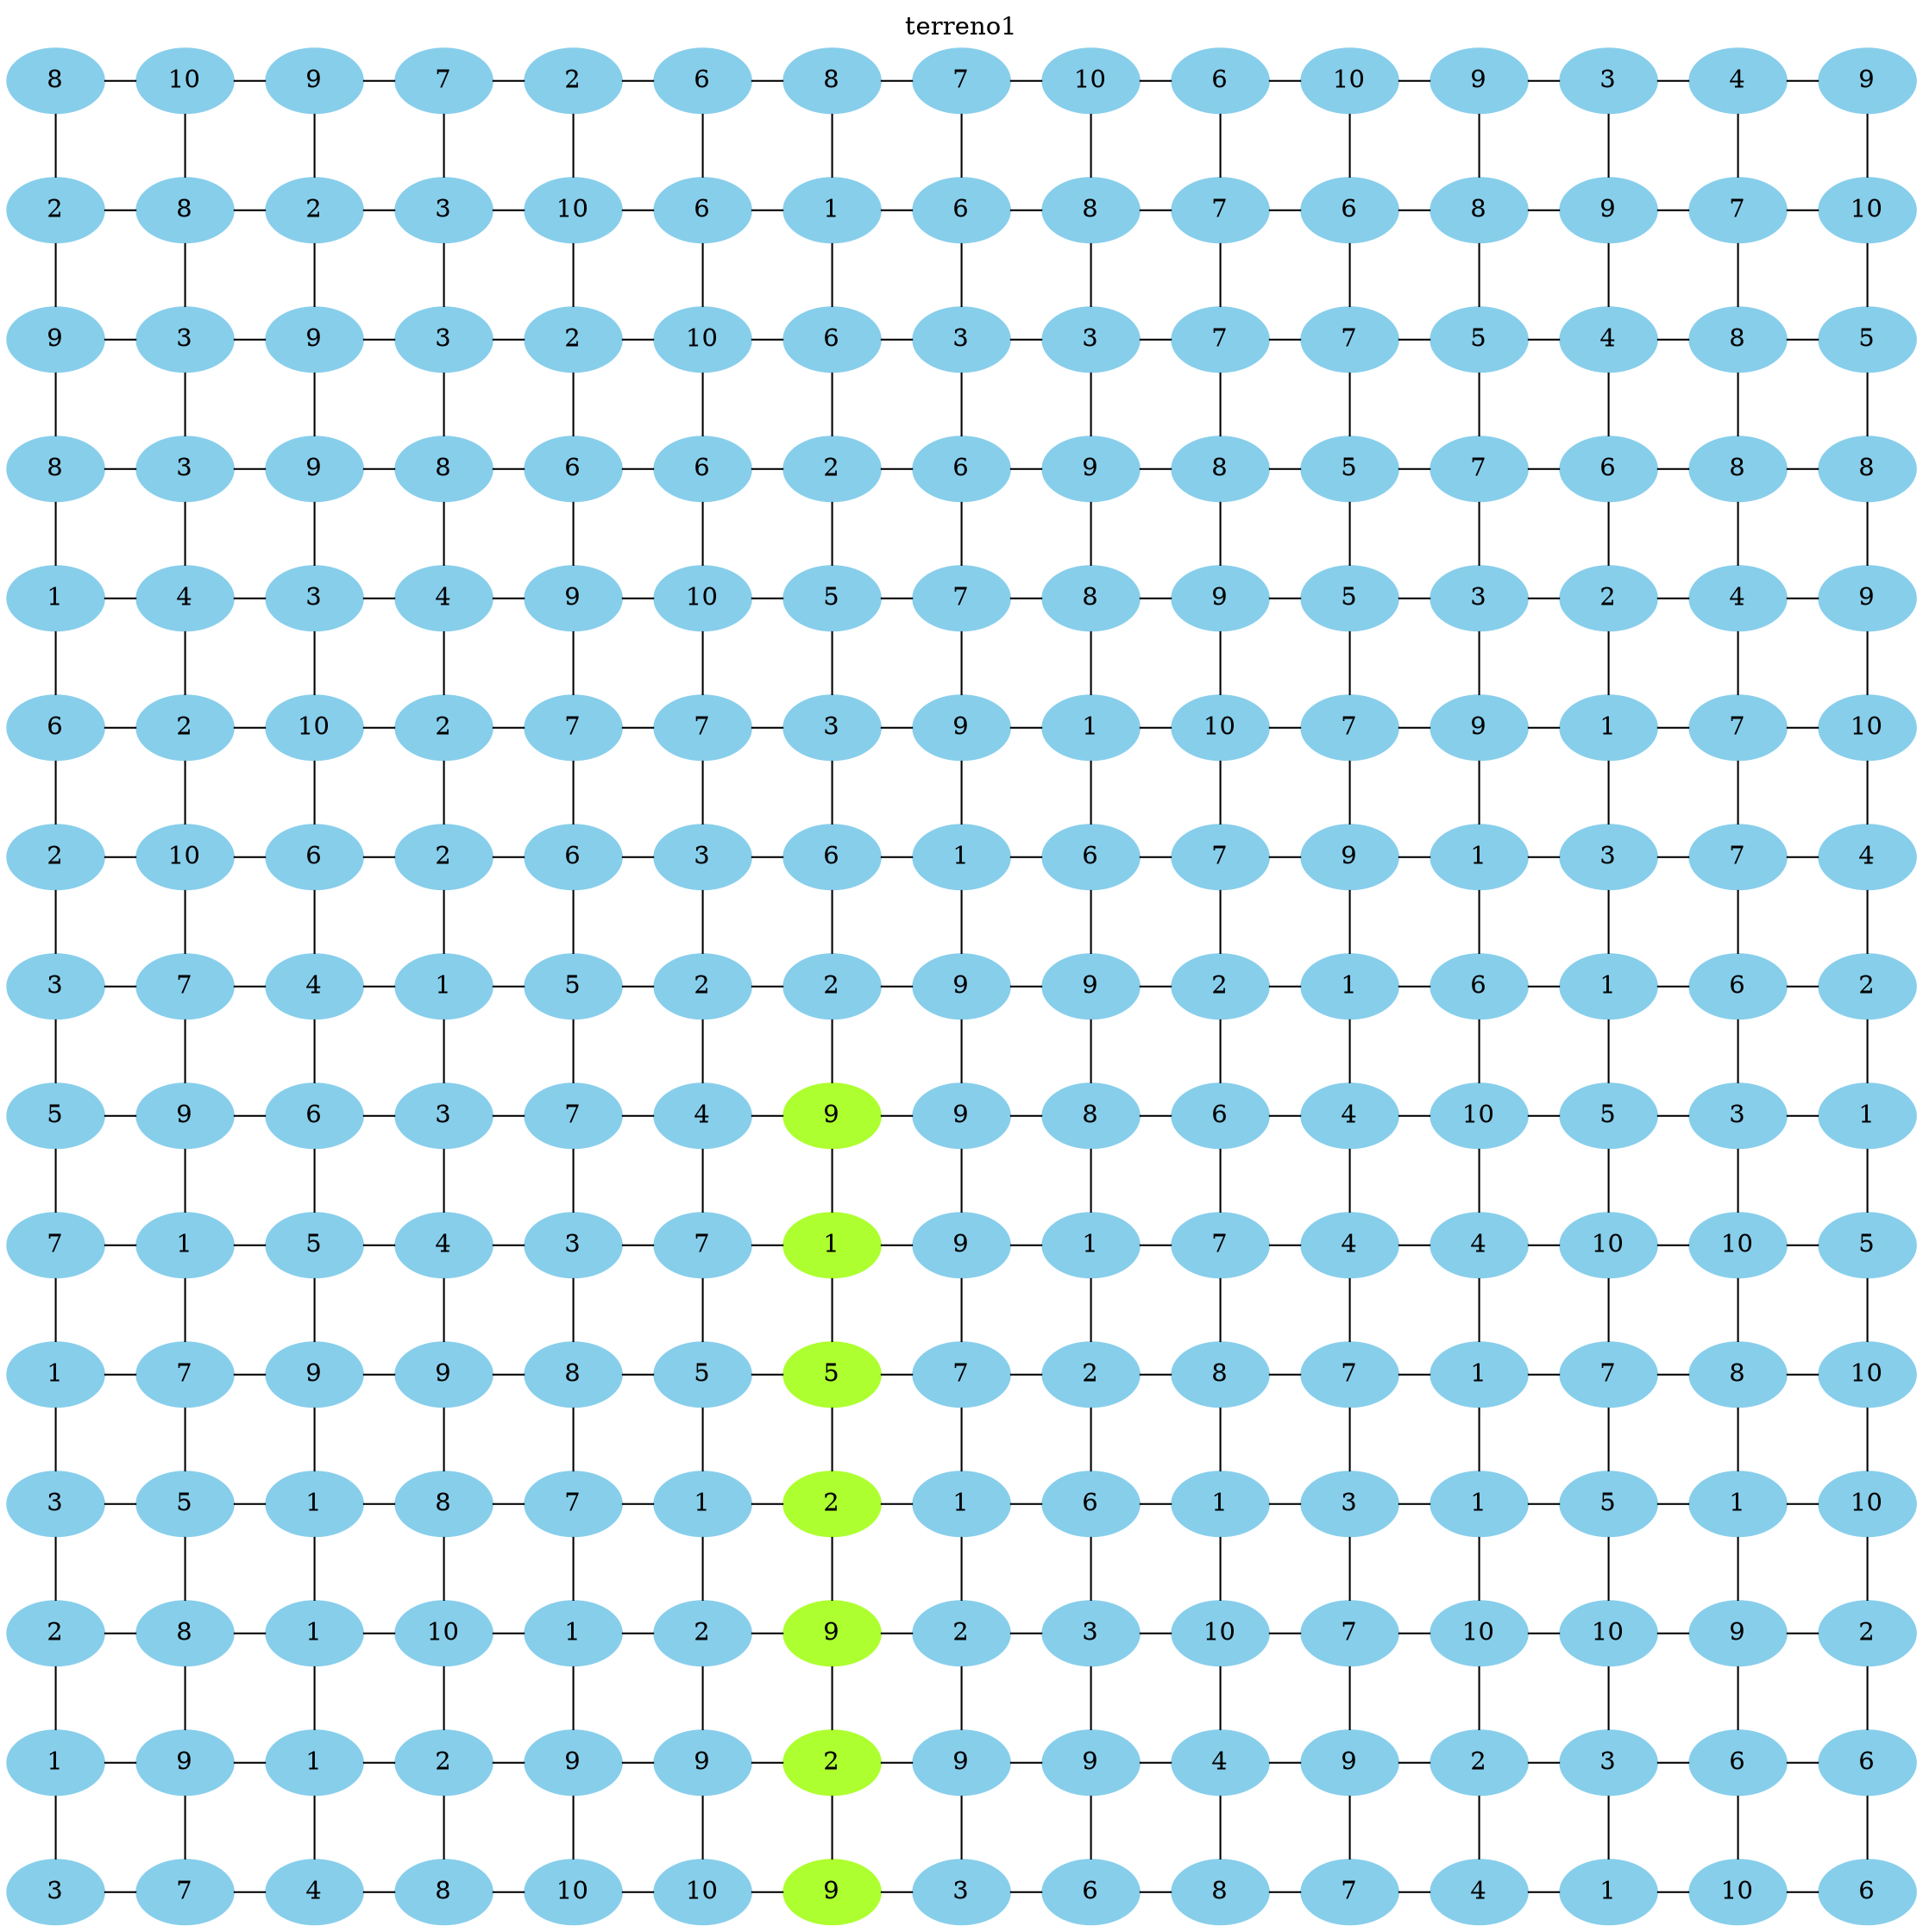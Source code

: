 
    graph grid{
	layout=dot
	labelloc = "t"
	node [shape=ellipse]
	// arbitrary path on rigid grid

	edge [weight=1500 color=black]
    nodo1[color=skyblue style=filled label="8"]
nodo2[color=skyblue style=filled label="2"]
nodo3[color=skyblue style=filled label="9"]
nodo4[color=skyblue style=filled label="8"]
nodo5[color=skyblue style=filled label="1"]
nodo6[color=skyblue style=filled label="6"]
nodo7[color=skyblue style=filled label="2"]
nodo8[color=skyblue style=filled label="3"]
nodo9[color=skyblue style=filled label="5"]
nodo10[color=skyblue style=filled label="7"]
nodo11[color=skyblue style=filled label="1"]
nodo12[color=skyblue style=filled label="3"]
nodo13[color=skyblue style=filled label="2"]
nodo14[color=skyblue style=filled label="1"]
nodo15[color=skyblue style=filled label="3"]
nodo16[color=skyblue style=filled label="10"]
nodo17[color=skyblue style=filled label="8"]
nodo18[color=skyblue style=filled label="3"]
nodo19[color=skyblue style=filled label="3"]
nodo20[color=skyblue style=filled label="4"]
nodo21[color=skyblue style=filled label="2"]
nodo22[color=skyblue style=filled label="10"]
nodo23[color=skyblue style=filled label="7"]
nodo24[color=skyblue style=filled label="9"]
nodo25[color=skyblue style=filled label="1"]
nodo26[color=skyblue style=filled label="7"]
nodo27[color=skyblue style=filled label="5"]
nodo28[color=skyblue style=filled label="8"]
nodo29[color=skyblue style=filled label="9"]
nodo30[color=skyblue style=filled label="7"]
nodo31[color=skyblue style=filled label="9"]
nodo32[color=skyblue style=filled label="2"]
nodo33[color=skyblue style=filled label="9"]
nodo34[color=skyblue style=filled label="9"]
nodo35[color=skyblue style=filled label="3"]
nodo36[color=skyblue style=filled label="10"]
nodo37[color=skyblue style=filled label="6"]
nodo38[color=skyblue style=filled label="4"]
nodo39[color=skyblue style=filled label="6"]
nodo40[color=skyblue style=filled label="5"]
nodo41[color=skyblue style=filled label="9"]
nodo42[color=skyblue style=filled label="1"]
nodo43[color=skyblue style=filled label="1"]
nodo44[color=skyblue style=filled label="1"]
nodo45[color=skyblue style=filled label="4"]
nodo46[color=skyblue style=filled label="7"]
nodo47[color=skyblue style=filled label="3"]
nodo48[color=skyblue style=filled label="3"]
nodo49[color=skyblue style=filled label="8"]
nodo50[color=skyblue style=filled label="4"]
nodo51[color=skyblue style=filled label="2"]
nodo52[color=skyblue style=filled label="2"]
nodo53[color=skyblue style=filled label="1"]
nodo54[color=skyblue style=filled label="3"]
nodo55[color=skyblue style=filled label="4"]
nodo56[color=skyblue style=filled label="9"]
nodo57[color=skyblue style=filled label="8"]
nodo58[color=skyblue style=filled label="10"]
nodo59[color=skyblue style=filled label="2"]
nodo60[color=skyblue style=filled label="8"]
nodo61[color=skyblue style=filled label="2"]
nodo62[color=skyblue style=filled label="10"]
nodo63[color=skyblue style=filled label="2"]
nodo64[color=skyblue style=filled label="6"]
nodo65[color=skyblue style=filled label="9"]
nodo66[color=skyblue style=filled label="7"]
nodo67[color=skyblue style=filled label="6"]
nodo68[color=skyblue style=filled label="5"]
nodo69[color=skyblue style=filled label="7"]
nodo70[color=skyblue style=filled label="3"]
nodo71[color=skyblue style=filled label="8"]
nodo72[color=skyblue style=filled label="7"]
nodo73[color=skyblue style=filled label="1"]
nodo74[color=skyblue style=filled label="9"]
nodo75[color=skyblue style=filled label="10"]
nodo76[color=skyblue style=filled label="6"]
nodo77[color=skyblue style=filled label="6"]
nodo78[color=skyblue style=filled label="10"]
nodo79[color=skyblue style=filled label="6"]
nodo80[color=skyblue style=filled label="10"]
nodo81[color=skyblue style=filled label="7"]
nodo82[color=skyblue style=filled label="3"]
nodo83[color=skyblue style=filled label="2"]
nodo84[color=skyblue style=filled label="4"]
nodo85[color=skyblue style=filled label="7"]
nodo86[color=skyblue style=filled label="5"]
nodo87[color=skyblue style=filled label="1"]
nodo88[color=skyblue style=filled label="2"]
nodo89[color=skyblue style=filled label="9"]
nodo90[color=skyblue style=filled label="10"]
nodo91[color=skyblue style=filled label="8"]
nodo92[color=skyblue style=filled label="1"]
nodo93[color=skyblue style=filled label="6"]
nodo94[color=skyblue style=filled label="2"]
nodo95[color=skyblue style=filled label="5"]
nodo96[color=skyblue style=filled label="3"]
nodo97[color=skyblue style=filled label="6"]
nodo98[color=skyblue style=filled label="2"]
nodo99[color=greenyellow style=filled label=9]
nodo100[color=greenyellow style=filled label=1]
nodo101[color=greenyellow style=filled label=5]
nodo102[color=greenyellow style=filled label=2]
nodo103[color=greenyellow style=filled label=9]
nodo104[color=greenyellow style=filled label=2]
nodo105[color=greenyellow style=filled label=9]
nodo106[color=skyblue style=filled label="7"]
nodo107[color=skyblue style=filled label="6"]
nodo108[color=skyblue style=filled label="3"]
nodo109[color=skyblue style=filled label="6"]
nodo110[color=skyblue style=filled label="7"]
nodo111[color=skyblue style=filled label="9"]
nodo112[color=skyblue style=filled label="1"]
nodo113[color=skyblue style=filled label="9"]
nodo114[color=skyblue style=filled label="9"]
nodo115[color=skyblue style=filled label="9"]
nodo116[color=skyblue style=filled label="7"]
nodo117[color=skyblue style=filled label="1"]
nodo118[color=skyblue style=filled label="2"]
nodo119[color=skyblue style=filled label="9"]
nodo120[color=skyblue style=filled label="3"]
nodo121[color=skyblue style=filled label="10"]
nodo122[color=skyblue style=filled label="8"]
nodo123[color=skyblue style=filled label="3"]
nodo124[color=skyblue style=filled label="9"]
nodo125[color=skyblue style=filled label="8"]
nodo126[color=skyblue style=filled label="1"]
nodo127[color=skyblue style=filled label="6"]
nodo128[color=skyblue style=filled label="9"]
nodo129[color=skyblue style=filled label="8"]
nodo130[color=skyblue style=filled label="1"]
nodo131[color=skyblue style=filled label="2"]
nodo132[color=skyblue style=filled label="6"]
nodo133[color=skyblue style=filled label="3"]
nodo134[color=skyblue style=filled label="9"]
nodo135[color=skyblue style=filled label="6"]
nodo136[color=skyblue style=filled label="6"]
nodo137[color=skyblue style=filled label="7"]
nodo138[color=skyblue style=filled label="7"]
nodo139[color=skyblue style=filled label="8"]
nodo140[color=skyblue style=filled label="9"]
nodo141[color=skyblue style=filled label="10"]
nodo142[color=skyblue style=filled label="7"]
nodo143[color=skyblue style=filled label="2"]
nodo144[color=skyblue style=filled label="6"]
nodo145[color=skyblue style=filled label="7"]
nodo146[color=skyblue style=filled label="8"]
nodo147[color=skyblue style=filled label="1"]
nodo148[color=skyblue style=filled label="10"]
nodo149[color=skyblue style=filled label="4"]
nodo150[color=skyblue style=filled label="8"]
nodo151[color=skyblue style=filled label="10"]
nodo152[color=skyblue style=filled label="6"]
nodo153[color=skyblue style=filled label="7"]
nodo154[color=skyblue style=filled label="5"]
nodo155[color=skyblue style=filled label="5"]
nodo156[color=skyblue style=filled label="7"]
nodo157[color=skyblue style=filled label="9"]
nodo158[color=skyblue style=filled label="1"]
nodo159[color=skyblue style=filled label="4"]
nodo160[color=skyblue style=filled label="4"]
nodo161[color=skyblue style=filled label="7"]
nodo162[color=skyblue style=filled label="3"]
nodo163[color=skyblue style=filled label="7"]
nodo164[color=skyblue style=filled label="9"]
nodo165[color=skyblue style=filled label="7"]
nodo166[color=skyblue style=filled label="9"]
nodo167[color=skyblue style=filled label="8"]
nodo168[color=skyblue style=filled label="5"]
nodo169[color=skyblue style=filled label="7"]
nodo170[color=skyblue style=filled label="3"]
nodo171[color=skyblue style=filled label="9"]
nodo172[color=skyblue style=filled label="1"]
nodo173[color=skyblue style=filled label="6"]
nodo174[color=skyblue style=filled label="10"]
nodo175[color=skyblue style=filled label="4"]
nodo176[color=skyblue style=filled label="1"]
nodo177[color=skyblue style=filled label="1"]
nodo178[color=skyblue style=filled label="10"]
nodo179[color=skyblue style=filled label="2"]
nodo180[color=skyblue style=filled label="4"]
nodo181[color=skyblue style=filled label="3"]
nodo182[color=skyblue style=filled label="9"]
nodo183[color=skyblue style=filled label="4"]
nodo184[color=skyblue style=filled label="6"]
nodo185[color=skyblue style=filled label="2"]
nodo186[color=skyblue style=filled label="1"]
nodo187[color=skyblue style=filled label="3"]
nodo188[color=skyblue style=filled label="1"]
nodo189[color=skyblue style=filled label="5"]
nodo190[color=skyblue style=filled label="10"]
nodo191[color=skyblue style=filled label="7"]
nodo192[color=skyblue style=filled label="5"]
nodo193[color=skyblue style=filled label="10"]
nodo194[color=skyblue style=filled label="3"]
nodo195[color=skyblue style=filled label="1"]
nodo196[color=skyblue style=filled label="4"]
nodo197[color=skyblue style=filled label="7"]
nodo198[color=skyblue style=filled label="8"]
nodo199[color=skyblue style=filled label="8"]
nodo200[color=skyblue style=filled label="4"]
nodo201[color=skyblue style=filled label="7"]
nodo202[color=skyblue style=filled label="7"]
nodo203[color=skyblue style=filled label="6"]
nodo204[color=skyblue style=filled label="3"]
nodo205[color=skyblue style=filled label="10"]
nodo206[color=skyblue style=filled label="8"]
nodo207[color=skyblue style=filled label="1"]
nodo208[color=skyblue style=filled label="9"]
nodo209[color=skyblue style=filled label="6"]
nodo210[color=skyblue style=filled label="10"]
nodo211[color=skyblue style=filled label="9"]
nodo212[color=skyblue style=filled label="10"]
nodo213[color=skyblue style=filled label="5"]
nodo214[color=skyblue style=filled label="8"]
nodo215[color=skyblue style=filled label="9"]
nodo216[color=skyblue style=filled label="10"]
nodo217[color=skyblue style=filled label="4"]
nodo218[color=skyblue style=filled label="2"]
nodo219[color=skyblue style=filled label="1"]
nodo220[color=skyblue style=filled label="5"]
nodo221[color=skyblue style=filled label="10"]
nodo222[color=skyblue style=filled label="10"]
nodo223[color=skyblue style=filled label="2"]
nodo224[color=skyblue style=filled label="6"]
nodo225[color=skyblue style=filled label="6"]
nodo1 --nodo2 --nodo3 --nodo4 --nodo5 --nodo6 --nodo7 --nodo8 --nodo9 --nodo10 --nodo11 --nodo12 --nodo13 --nodo14 --nodo15
nodo16 --nodo17 --nodo18 --nodo19 --nodo20 --nodo21 --nodo22 --nodo23 --nodo24 --nodo25 --nodo26 --nodo27 --nodo28 --nodo29 --nodo30
nodo31 --nodo32 --nodo33 --nodo34 --nodo35 --nodo36 --nodo37 --nodo38 --nodo39 --nodo40 --nodo41 --nodo42 --nodo43 --nodo44 --nodo45
nodo46 --nodo47 --nodo48 --nodo49 --nodo50 --nodo51 --nodo52 --nodo53 --nodo54 --nodo55 --nodo56 --nodo57 --nodo58 --nodo59 --nodo60
nodo61 --nodo62 --nodo63 --nodo64 --nodo65 --nodo66 --nodo67 --nodo68 --nodo69 --nodo70 --nodo71 --nodo72 --nodo73 --nodo74 --nodo75
nodo76 --nodo77 --nodo78 --nodo79 --nodo80 --nodo81 --nodo82 --nodo83 --nodo84 --nodo85 --nodo86 --nodo87 --nodo88 --nodo89 --nodo90
nodo91 --nodo92 --nodo93 --nodo94 --nodo95 --nodo96 --nodo97 --nodo98 --nodo99 --nodo100 --nodo101 --nodo102 --nodo103 --nodo104 --nodo105
nodo106 --nodo107 --nodo108 --nodo109 --nodo110 --nodo111 --nodo112 --nodo113 --nodo114 --nodo115 --nodo116 --nodo117 --nodo118 --nodo119 --nodo120
nodo121 --nodo122 --nodo123 --nodo124 --nodo125 --nodo126 --nodo127 --nodo128 --nodo129 --nodo130 --nodo131 --nodo132 --nodo133 --nodo134 --nodo135
nodo136 --nodo137 --nodo138 --nodo139 --nodo140 --nodo141 --nodo142 --nodo143 --nodo144 --nodo145 --nodo146 --nodo147 --nodo148 --nodo149 --nodo150
nodo151 --nodo152 --nodo153 --nodo154 --nodo155 --nodo156 --nodo157 --nodo158 --nodo159 --nodo160 --nodo161 --nodo162 --nodo163 --nodo164 --nodo165
nodo166 --nodo167 --nodo168 --nodo169 --nodo170 --nodo171 --nodo172 --nodo173 --nodo174 --nodo175 --nodo176 --nodo177 --nodo178 --nodo179 --nodo180
nodo181 --nodo182 --nodo183 --nodo184 --nodo185 --nodo186 --nodo187 --nodo188 --nodo189 --nodo190 --nodo191 --nodo192 --nodo193 --nodo194 --nodo195
nodo196 --nodo197 --nodo198 --nodo199 --nodo200 --nodo201 --nodo202 --nodo203 --nodo204 --nodo205 --nodo206 --nodo207 --nodo208 --nodo209 --nodo210
nodo211 --nodo212 --nodo213 --nodo214 --nodo215 --nodo216 --nodo217 --nodo218 --nodo219 --nodo220 --nodo221 --nodo222 --nodo223 --nodo224 --nodo225
rank=same {nodo1 --nodo16 --nodo31 --nodo46 --nodo61 --nodo76 --nodo91 --nodo106 --nodo121 --nodo136 --nodo151 --nodo166 --nodo181 --nodo196 --nodo211}
rank=same {nodo2 --nodo17 --nodo32 --nodo47 --nodo62 --nodo77 --nodo92 --nodo107 --nodo122 --nodo137 --nodo152 --nodo167 --nodo182 --nodo197 --nodo212}
rank=same {nodo3 --nodo18 --nodo33 --nodo48 --nodo63 --nodo78 --nodo93 --nodo108 --nodo123 --nodo138 --nodo153 --nodo168 --nodo183 --nodo198 --nodo213}
rank=same {nodo4 --nodo19 --nodo34 --nodo49 --nodo64 --nodo79 --nodo94 --nodo109 --nodo124 --nodo139 --nodo154 --nodo169 --nodo184 --nodo199 --nodo214}
rank=same {nodo5 --nodo20 --nodo35 --nodo50 --nodo65 --nodo80 --nodo95 --nodo110 --nodo125 --nodo140 --nodo155 --nodo170 --nodo185 --nodo200 --nodo215}
rank=same {nodo6 --nodo21 --nodo36 --nodo51 --nodo66 --nodo81 --nodo96 --nodo111 --nodo126 --nodo141 --nodo156 --nodo171 --nodo186 --nodo201 --nodo216}
rank=same {nodo7 --nodo22 --nodo37 --nodo52 --nodo67 --nodo82 --nodo97 --nodo112 --nodo127 --nodo142 --nodo157 --nodo172 --nodo187 --nodo202 --nodo217}
rank=same {nodo8 --nodo23 --nodo38 --nodo53 --nodo68 --nodo83 --nodo98 --nodo113 --nodo128 --nodo143 --nodo158 --nodo173 --nodo188 --nodo203 --nodo218}
rank=same {nodo9 --nodo24 --nodo39 --nodo54 --nodo69 --nodo84 --nodo99 --nodo114 --nodo129 --nodo144 --nodo159 --nodo174 --nodo189 --nodo204 --nodo219}
rank=same {nodo10 --nodo25 --nodo40 --nodo55 --nodo70 --nodo85 --nodo100 --nodo115 --nodo130 --nodo145 --nodo160 --nodo175 --nodo190 --nodo205 --nodo220}
rank=same {nodo11 --nodo26 --nodo41 --nodo56 --nodo71 --nodo86 --nodo101 --nodo116 --nodo131 --nodo146 --nodo161 --nodo176 --nodo191 --nodo206 --nodo221}
rank=same {nodo12 --nodo27 --nodo42 --nodo57 --nodo72 --nodo87 --nodo102 --nodo117 --nodo132 --nodo147 --nodo162 --nodo177 --nodo192 --nodo207 --nodo222}
rank=same {nodo13 --nodo28 --nodo43 --nodo58 --nodo73 --nodo88 --nodo103 --nodo118 --nodo133 --nodo148 --nodo163 --nodo178 --nodo193 --nodo208 --nodo223}
rank=same {nodo14 --nodo29 --nodo44 --nodo59 --nodo74 --nodo89 --nodo104 --nodo119 --nodo134 --nodo149 --nodo164 --nodo179 --nodo194 --nodo209 --nodo224}
rank=same {nodo15 --nodo30 --nodo45 --nodo60 --nodo75 --nodo90 --nodo105 --nodo120 --nodo135 --nodo150 --nodo165 --nodo180 --nodo195 --nodo210 --nodo225}
label=terreno1}